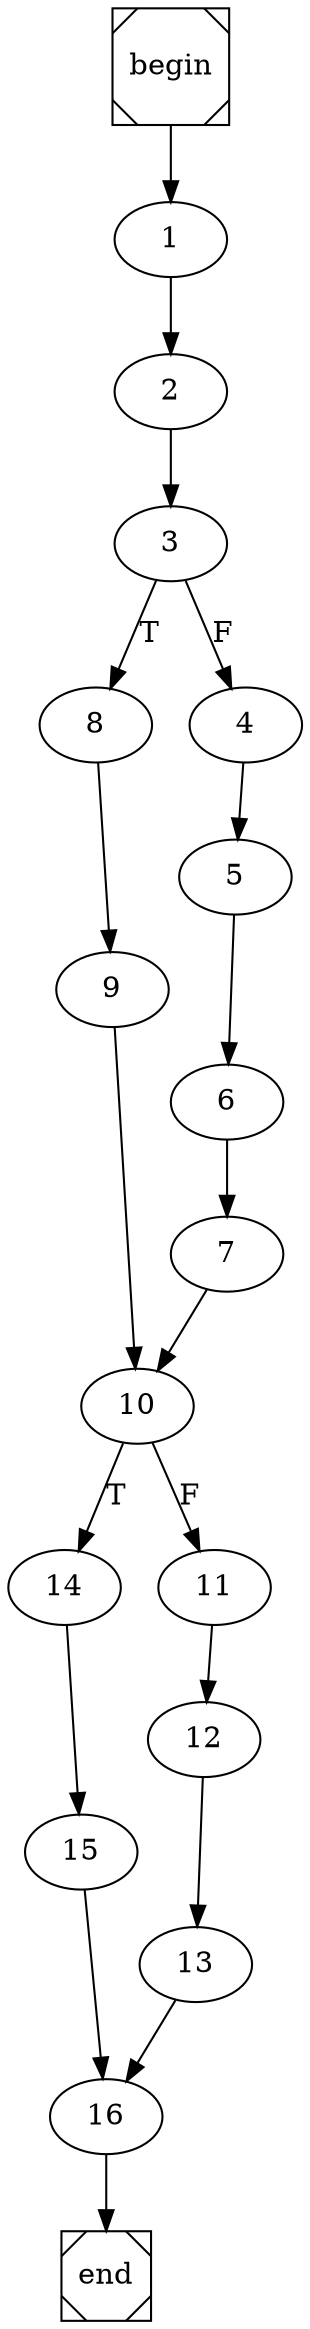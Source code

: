 digraph cfg {
	begin [shape=Msquare];
	end [shape=Msquare];
	begin -> 1;	1 -> 2;	2 -> 3;	3 -> 8[label=T];	3 -> 4[label=F];	4 -> 5;	5 -> 6;	6 -> 7;	7 -> 10;	8 -> 9;	9 -> 10;	10 -> 14[label=T];	10 -> 11[label=F];	11 -> 12;	12 -> 13;	13 -> 16;	14 -> 15;	15 -> 16;	16 -> end;}
